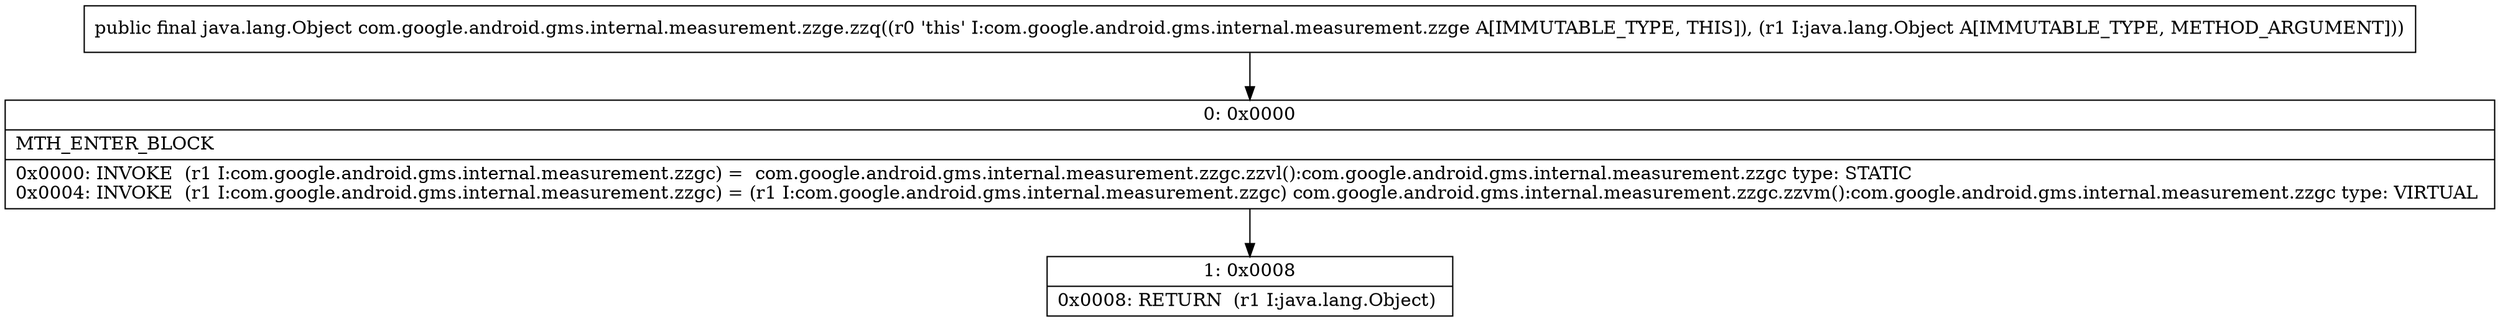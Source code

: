 digraph "CFG forcom.google.android.gms.internal.measurement.zzge.zzq(Ljava\/lang\/Object;)Ljava\/lang\/Object;" {
Node_0 [shape=record,label="{0\:\ 0x0000|MTH_ENTER_BLOCK\l|0x0000: INVOKE  (r1 I:com.google.android.gms.internal.measurement.zzgc) =  com.google.android.gms.internal.measurement.zzgc.zzvl():com.google.android.gms.internal.measurement.zzgc type: STATIC \l0x0004: INVOKE  (r1 I:com.google.android.gms.internal.measurement.zzgc) = (r1 I:com.google.android.gms.internal.measurement.zzgc) com.google.android.gms.internal.measurement.zzgc.zzvm():com.google.android.gms.internal.measurement.zzgc type: VIRTUAL \l}"];
Node_1 [shape=record,label="{1\:\ 0x0008|0x0008: RETURN  (r1 I:java.lang.Object) \l}"];
MethodNode[shape=record,label="{public final java.lang.Object com.google.android.gms.internal.measurement.zzge.zzq((r0 'this' I:com.google.android.gms.internal.measurement.zzge A[IMMUTABLE_TYPE, THIS]), (r1 I:java.lang.Object A[IMMUTABLE_TYPE, METHOD_ARGUMENT])) }"];
MethodNode -> Node_0;
Node_0 -> Node_1;
}

